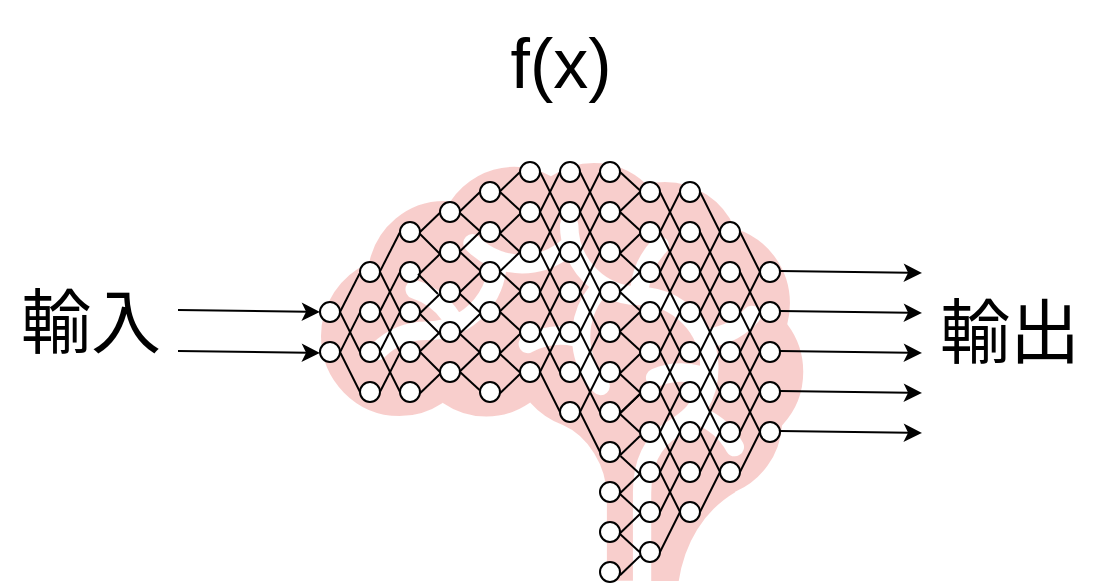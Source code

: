 <mxfile version="14.0.4" type="device"><diagram id="0" name="Page-1"><mxGraphModel dx="2062" dy="730" grid="1" gridSize="10" guides="1" tooltips="1" connect="1" arrows="1" fold="1" page="1" pageScale="1" pageWidth="826" pageHeight="1169" background="#ffffff" math="0" shadow="0"><root><mxCell id="0"/><mxCell id="1" parent="0"/><mxCell id="NNt9mq7gw4RgPGSDWfAQ-1" value="" style="shape=mxgraph.signs.healthcare.brain;html=1;pointerEvents=1;fillColor=#f8cecc;verticalLabelPosition=bottom;verticalAlign=top;align=center;strokeColor=#FFFFFF;" parent="1" vertex="1"><mxGeometry x="280" y="180" width="242.12" height="210" as="geometry"/></mxCell><mxCell id="NNt9mq7gw4RgPGSDWfAQ-4" value="&lt;font style=&quot;font-size: 35px&quot;&gt;f(x)&lt;/font&gt;" style="text;html=1;strokeColor=none;fillColor=none;align=center;verticalAlign=middle;whiteSpace=wrap;rounded=0;" parent="1" vertex="1"><mxGeometry x="340" y="99.47" width="121.06" height="60.53" as="geometry"/></mxCell><mxCell id="NNt9mq7gw4RgPGSDWfAQ-5" value="" style="ellipse;whiteSpace=wrap;html=1;aspect=fixed;" parent="1" vertex="1"><mxGeometry x="280" y="250" width="10" height="10" as="geometry"/></mxCell><mxCell id="NNt9mq7gw4RgPGSDWfAQ-6" value="" style="ellipse;whiteSpace=wrap;html=1;aspect=fixed;" parent="1" vertex="1"><mxGeometry x="280" y="270" width="10" height="10" as="geometry"/></mxCell><mxCell id="NNt9mq7gw4RgPGSDWfAQ-7" value="" style="ellipse;whiteSpace=wrap;html=1;aspect=fixed;" parent="1" vertex="1"><mxGeometry x="300" y="230" width="10" height="10" as="geometry"/></mxCell><mxCell id="NNt9mq7gw4RgPGSDWfAQ-8" value="" style="ellipse;whiteSpace=wrap;html=1;aspect=fixed;" parent="1" vertex="1"><mxGeometry x="300" y="250" width="10" height="10" as="geometry"/></mxCell><mxCell id="NNt9mq7gw4RgPGSDWfAQ-9" value="" style="ellipse;whiteSpace=wrap;html=1;aspect=fixed;" parent="1" vertex="1"><mxGeometry x="300" y="290" width="10" height="10" as="geometry"/></mxCell><mxCell id="NNt9mq7gw4RgPGSDWfAQ-10" value="" style="ellipse;whiteSpace=wrap;html=1;aspect=fixed;" parent="1" vertex="1"><mxGeometry x="300" y="270" width="10" height="10" as="geometry"/></mxCell><mxCell id="NNt9mq7gw4RgPGSDWfAQ-14" value="" style="ellipse;whiteSpace=wrap;html=1;aspect=fixed;" parent="1" vertex="1"><mxGeometry x="320" y="210" width="10" height="10" as="geometry"/></mxCell><mxCell id="NNt9mq7gw4RgPGSDWfAQ-15" value="" style="ellipse;whiteSpace=wrap;html=1;aspect=fixed;" parent="1" vertex="1"><mxGeometry x="320" y="230" width="10" height="10" as="geometry"/></mxCell><mxCell id="NNt9mq7gw4RgPGSDWfAQ-16" value="" style="ellipse;whiteSpace=wrap;html=1;aspect=fixed;" parent="1" vertex="1"><mxGeometry x="320" y="270" width="10" height="10" as="geometry"/></mxCell><mxCell id="NNt9mq7gw4RgPGSDWfAQ-17" value="" style="ellipse;whiteSpace=wrap;html=1;aspect=fixed;" parent="1" vertex="1"><mxGeometry x="320" y="250" width="10" height="10" as="geometry"/></mxCell><mxCell id="NNt9mq7gw4RgPGSDWfAQ-18" value="" style="ellipse;whiteSpace=wrap;html=1;aspect=fixed;" parent="1" vertex="1"><mxGeometry x="340" y="200" width="10" height="10" as="geometry"/></mxCell><mxCell id="NNt9mq7gw4RgPGSDWfAQ-19" value="" style="ellipse;whiteSpace=wrap;html=1;aspect=fixed;" parent="1" vertex="1"><mxGeometry x="340" y="220" width="10" height="10" as="geometry"/></mxCell><mxCell id="NNt9mq7gw4RgPGSDWfAQ-20" value="" style="ellipse;whiteSpace=wrap;html=1;aspect=fixed;" parent="1" vertex="1"><mxGeometry x="340" y="260" width="10" height="10" as="geometry"/></mxCell><mxCell id="NNt9mq7gw4RgPGSDWfAQ-21" value="" style="ellipse;whiteSpace=wrap;html=1;aspect=fixed;" parent="1" vertex="1"><mxGeometry x="340" y="240" width="10" height="10" as="geometry"/></mxCell><mxCell id="NNt9mq7gw4RgPGSDWfAQ-22" value="" style="ellipse;whiteSpace=wrap;html=1;aspect=fixed;" parent="1" vertex="1"><mxGeometry x="360" y="190" width="10" height="10" as="geometry"/></mxCell><mxCell id="NNt9mq7gw4RgPGSDWfAQ-23" value="" style="ellipse;whiteSpace=wrap;html=1;aspect=fixed;" parent="1" vertex="1"><mxGeometry x="360" y="210" width="10" height="10" as="geometry"/></mxCell><mxCell id="NNt9mq7gw4RgPGSDWfAQ-24" value="" style="ellipse;whiteSpace=wrap;html=1;aspect=fixed;" parent="1" vertex="1"><mxGeometry x="360" y="250" width="10" height="10" as="geometry"/></mxCell><mxCell id="NNt9mq7gw4RgPGSDWfAQ-25" value="" style="ellipse;whiteSpace=wrap;html=1;aspect=fixed;" parent="1" vertex="1"><mxGeometry x="360" y="230" width="10" height="10" as="geometry"/></mxCell><mxCell id="NNt9mq7gw4RgPGSDWfAQ-26" value="" style="ellipse;whiteSpace=wrap;html=1;aspect=fixed;" parent="1" vertex="1"><mxGeometry x="380" y="180" width="10" height="10" as="geometry"/></mxCell><mxCell id="NNt9mq7gw4RgPGSDWfAQ-27" value="" style="ellipse;whiteSpace=wrap;html=1;aspect=fixed;" parent="1" vertex="1"><mxGeometry x="380" y="200" width="10" height="10" as="geometry"/></mxCell><mxCell id="NNt9mq7gw4RgPGSDWfAQ-28" value="" style="ellipse;whiteSpace=wrap;html=1;aspect=fixed;" parent="1" vertex="1"><mxGeometry x="380" y="240" width="10" height="10" as="geometry"/></mxCell><mxCell id="NNt9mq7gw4RgPGSDWfAQ-29" value="" style="ellipse;whiteSpace=wrap;html=1;aspect=fixed;" parent="1" vertex="1"><mxGeometry x="380" y="220" width="10" height="10" as="geometry"/></mxCell><mxCell id="NNt9mq7gw4RgPGSDWfAQ-38" value="" style="ellipse;whiteSpace=wrap;html=1;aspect=fixed;" parent="1" vertex="1"><mxGeometry x="400" y="180" width="10" height="10" as="geometry"/></mxCell><mxCell id="NNt9mq7gw4RgPGSDWfAQ-39" value="" style="ellipse;whiteSpace=wrap;html=1;aspect=fixed;" parent="1" vertex="1"><mxGeometry x="400" y="200" width="10" height="10" as="geometry"/></mxCell><mxCell id="NNt9mq7gw4RgPGSDWfAQ-40" value="" style="ellipse;whiteSpace=wrap;html=1;aspect=fixed;" parent="1" vertex="1"><mxGeometry x="400" y="240" width="10" height="10" as="geometry"/></mxCell><mxCell id="NNt9mq7gw4RgPGSDWfAQ-41" value="" style="ellipse;whiteSpace=wrap;html=1;aspect=fixed;" parent="1" vertex="1"><mxGeometry x="400" y="220" width="10" height="10" as="geometry"/></mxCell><mxCell id="NNt9mq7gw4RgPGSDWfAQ-42" value="" style="ellipse;whiteSpace=wrap;html=1;aspect=fixed;" parent="1" vertex="1"><mxGeometry x="400" y="260" width="10" height="10" as="geometry"/></mxCell><mxCell id="NNt9mq7gw4RgPGSDWfAQ-43" value="" style="ellipse;whiteSpace=wrap;html=1;aspect=fixed;" parent="1" vertex="1"><mxGeometry x="400" y="280" width="10" height="10" as="geometry"/></mxCell><mxCell id="NNt9mq7gw4RgPGSDWfAQ-45" value="" style="ellipse;whiteSpace=wrap;html=1;aspect=fixed;" parent="1" vertex="1"><mxGeometry x="400" y="300" width="10" height="10" as="geometry"/></mxCell><mxCell id="NNt9mq7gw4RgPGSDWfAQ-46" value="" style="ellipse;whiteSpace=wrap;html=1;aspect=fixed;" parent="1" vertex="1"><mxGeometry x="380" y="260" width="10" height="10" as="geometry"/></mxCell><mxCell id="NNt9mq7gw4RgPGSDWfAQ-47" value="" style="ellipse;whiteSpace=wrap;html=1;aspect=fixed;" parent="1" vertex="1"><mxGeometry x="380" y="280" width="10" height="10" as="geometry"/></mxCell><mxCell id="NNt9mq7gw4RgPGSDWfAQ-50" value="" style="ellipse;whiteSpace=wrap;html=1;aspect=fixed;" parent="1" vertex="1"><mxGeometry x="360" y="270" width="10" height="10" as="geometry"/></mxCell><mxCell id="NNt9mq7gw4RgPGSDWfAQ-51" value="" style="ellipse;whiteSpace=wrap;html=1;aspect=fixed;" parent="1" vertex="1"><mxGeometry x="360" y="290" width="10" height="10" as="geometry"/></mxCell><mxCell id="NNt9mq7gw4RgPGSDWfAQ-54" value="" style="ellipse;whiteSpace=wrap;html=1;aspect=fixed;" parent="1" vertex="1"><mxGeometry x="340" y="280" width="10" height="10" as="geometry"/></mxCell><mxCell id="NNt9mq7gw4RgPGSDWfAQ-58" value="" style="ellipse;whiteSpace=wrap;html=1;aspect=fixed;" parent="1" vertex="1"><mxGeometry x="320" y="290" width="10" height="10" as="geometry"/></mxCell><mxCell id="NNt9mq7gw4RgPGSDWfAQ-62" value="" style="ellipse;whiteSpace=wrap;html=1;aspect=fixed;" parent="1" vertex="1"><mxGeometry x="420" y="180" width="10" height="10" as="geometry"/></mxCell><mxCell id="NNt9mq7gw4RgPGSDWfAQ-63" value="" style="ellipse;whiteSpace=wrap;html=1;aspect=fixed;" parent="1" vertex="1"><mxGeometry x="420" y="200" width="10" height="10" as="geometry"/></mxCell><mxCell id="NNt9mq7gw4RgPGSDWfAQ-64" value="" style="ellipse;whiteSpace=wrap;html=1;aspect=fixed;" parent="1" vertex="1"><mxGeometry x="420" y="240" width="10" height="10" as="geometry"/></mxCell><mxCell id="NNt9mq7gw4RgPGSDWfAQ-65" value="" style="ellipse;whiteSpace=wrap;html=1;aspect=fixed;" parent="1" vertex="1"><mxGeometry x="420" y="220" width="10" height="10" as="geometry"/></mxCell><mxCell id="NNt9mq7gw4RgPGSDWfAQ-66" value="" style="ellipse;whiteSpace=wrap;html=1;aspect=fixed;" parent="1" vertex="1"><mxGeometry x="420" y="260" width="10" height="10" as="geometry"/></mxCell><mxCell id="NNt9mq7gw4RgPGSDWfAQ-67" value="" style="ellipse;whiteSpace=wrap;html=1;aspect=fixed;" parent="1" vertex="1"><mxGeometry x="420" y="280" width="10" height="10" as="geometry"/></mxCell><mxCell id="NNt9mq7gw4RgPGSDWfAQ-68" value="" style="ellipse;whiteSpace=wrap;html=1;aspect=fixed;" parent="1" vertex="1"><mxGeometry x="420" y="300" width="10" height="10" as="geometry"/></mxCell><mxCell id="NNt9mq7gw4RgPGSDWfAQ-69" value="" style="ellipse;whiteSpace=wrap;html=1;aspect=fixed;" parent="1" vertex="1"><mxGeometry x="440" y="190" width="10" height="10" as="geometry"/></mxCell><mxCell id="NNt9mq7gw4RgPGSDWfAQ-70" value="" style="ellipse;whiteSpace=wrap;html=1;aspect=fixed;" parent="1" vertex="1"><mxGeometry x="440" y="210" width="10" height="10" as="geometry"/></mxCell><mxCell id="NNt9mq7gw4RgPGSDWfAQ-71" value="" style="ellipse;whiteSpace=wrap;html=1;aspect=fixed;" parent="1" vertex="1"><mxGeometry x="440" y="250" width="10" height="10" as="geometry"/></mxCell><mxCell id="NNt9mq7gw4RgPGSDWfAQ-72" value="" style="ellipse;whiteSpace=wrap;html=1;aspect=fixed;" parent="1" vertex="1"><mxGeometry x="440" y="230" width="10" height="10" as="geometry"/></mxCell><mxCell id="NNt9mq7gw4RgPGSDWfAQ-73" value="" style="ellipse;whiteSpace=wrap;html=1;aspect=fixed;" parent="1" vertex="1"><mxGeometry x="440" y="270" width="10" height="10" as="geometry"/></mxCell><mxCell id="NNt9mq7gw4RgPGSDWfAQ-74" value="" style="ellipse;whiteSpace=wrap;html=1;aspect=fixed;" parent="1" vertex="1"><mxGeometry x="440" y="290" width="10" height="10" as="geometry"/></mxCell><mxCell id="NNt9mq7gw4RgPGSDWfAQ-75" value="" style="ellipse;whiteSpace=wrap;html=1;aspect=fixed;" parent="1" vertex="1"><mxGeometry x="440" y="310" width="10" height="10" as="geometry"/></mxCell><mxCell id="NNt9mq7gw4RgPGSDWfAQ-76" value="" style="ellipse;whiteSpace=wrap;html=1;aspect=fixed;" parent="1" vertex="1"><mxGeometry x="460" y="190" width="10" height="10" as="geometry"/></mxCell><mxCell id="NNt9mq7gw4RgPGSDWfAQ-77" value="" style="ellipse;whiteSpace=wrap;html=1;aspect=fixed;" parent="1" vertex="1"><mxGeometry x="460" y="210" width="10" height="10" as="geometry"/></mxCell><mxCell id="NNt9mq7gw4RgPGSDWfAQ-78" value="" style="ellipse;whiteSpace=wrap;html=1;aspect=fixed;" parent="1" vertex="1"><mxGeometry x="460" y="250" width="10" height="10" as="geometry"/></mxCell><mxCell id="NNt9mq7gw4RgPGSDWfAQ-79" value="" style="ellipse;whiteSpace=wrap;html=1;aspect=fixed;" parent="1" vertex="1"><mxGeometry x="460" y="230" width="10" height="10" as="geometry"/></mxCell><mxCell id="NNt9mq7gw4RgPGSDWfAQ-80" value="" style="ellipse;whiteSpace=wrap;html=1;aspect=fixed;" parent="1" vertex="1"><mxGeometry x="460" y="270" width="10" height="10" as="geometry"/></mxCell><mxCell id="NNt9mq7gw4RgPGSDWfAQ-81" value="" style="ellipse;whiteSpace=wrap;html=1;aspect=fixed;" parent="1" vertex="1"><mxGeometry x="460" y="290" width="10" height="10" as="geometry"/></mxCell><mxCell id="NNt9mq7gw4RgPGSDWfAQ-82" value="" style="ellipse;whiteSpace=wrap;html=1;aspect=fixed;" parent="1" vertex="1"><mxGeometry x="460" y="310" width="10" height="10" as="geometry"/></mxCell><mxCell id="NNt9mq7gw4RgPGSDWfAQ-83" value="" style="ellipse;whiteSpace=wrap;html=1;aspect=fixed;" parent="1" vertex="1"><mxGeometry x="480" y="210" width="10" height="10" as="geometry"/></mxCell><mxCell id="NNt9mq7gw4RgPGSDWfAQ-84" value="" style="ellipse;whiteSpace=wrap;html=1;aspect=fixed;" parent="1" vertex="1"><mxGeometry x="480" y="230" width="10" height="10" as="geometry"/></mxCell><mxCell id="NNt9mq7gw4RgPGSDWfAQ-85" value="" style="ellipse;whiteSpace=wrap;html=1;aspect=fixed;" parent="1" vertex="1"><mxGeometry x="480" y="270" width="10" height="10" as="geometry"/></mxCell><mxCell id="NNt9mq7gw4RgPGSDWfAQ-86" value="" style="ellipse;whiteSpace=wrap;html=1;aspect=fixed;" parent="1" vertex="1"><mxGeometry x="480" y="250" width="10" height="10" as="geometry"/></mxCell><mxCell id="NNt9mq7gw4RgPGSDWfAQ-87" value="" style="ellipse;whiteSpace=wrap;html=1;aspect=fixed;" parent="1" vertex="1"><mxGeometry x="480" y="290" width="10" height="10" as="geometry"/></mxCell><mxCell id="NNt9mq7gw4RgPGSDWfAQ-88" value="" style="ellipse;whiteSpace=wrap;html=1;aspect=fixed;" parent="1" vertex="1"><mxGeometry x="480" y="310" width="10" height="10" as="geometry"/></mxCell><mxCell id="NNt9mq7gw4RgPGSDWfAQ-89" value="" style="ellipse;whiteSpace=wrap;html=1;aspect=fixed;" parent="1" vertex="1"><mxGeometry x="480" y="330" width="10" height="10" as="geometry"/></mxCell><mxCell id="NNt9mq7gw4RgPGSDWfAQ-90" value="" style="ellipse;whiteSpace=wrap;html=1;aspect=fixed;" parent="1" vertex="1"><mxGeometry x="500" y="230" width="10" height="10" as="geometry"/></mxCell><mxCell id="NNt9mq7gw4RgPGSDWfAQ-91" value="" style="ellipse;whiteSpace=wrap;html=1;aspect=fixed;" parent="1" vertex="1"><mxGeometry x="500" y="250" width="10" height="10" as="geometry"/></mxCell><mxCell id="NNt9mq7gw4RgPGSDWfAQ-92" value="" style="ellipse;whiteSpace=wrap;html=1;aspect=fixed;" parent="1" vertex="1"><mxGeometry x="500" y="290" width="10" height="10" as="geometry"/></mxCell><mxCell id="NNt9mq7gw4RgPGSDWfAQ-93" value="" style="ellipse;whiteSpace=wrap;html=1;aspect=fixed;" parent="1" vertex="1"><mxGeometry x="500" y="270" width="10" height="10" as="geometry"/></mxCell><mxCell id="NNt9mq7gw4RgPGSDWfAQ-94" value="" style="ellipse;whiteSpace=wrap;html=1;aspect=fixed;" parent="1" vertex="1"><mxGeometry x="500" y="310" width="10" height="10" as="geometry"/></mxCell><mxCell id="NNt9mq7gw4RgPGSDWfAQ-97" value="" style="ellipse;whiteSpace=wrap;html=1;aspect=fixed;" parent="1" vertex="1"><mxGeometry x="420" y="320" width="10" height="10" as="geometry"/></mxCell><mxCell id="NNt9mq7gw4RgPGSDWfAQ-98" value="" style="ellipse;whiteSpace=wrap;html=1;aspect=fixed;" parent="1" vertex="1"><mxGeometry x="420" y="340" width="10" height="10" as="geometry"/></mxCell><mxCell id="NNt9mq7gw4RgPGSDWfAQ-99" value="" style="ellipse;whiteSpace=wrap;html=1;aspect=fixed;" parent="1" vertex="1"><mxGeometry x="420" y="380" width="10" height="10" as="geometry"/></mxCell><mxCell id="NNt9mq7gw4RgPGSDWfAQ-100" value="" style="ellipse;whiteSpace=wrap;html=1;aspect=fixed;" parent="1" vertex="1"><mxGeometry x="420" y="360" width="10" height="10" as="geometry"/></mxCell><mxCell id="NNt9mq7gw4RgPGSDWfAQ-104" value="" style="ellipse;whiteSpace=wrap;html=1;aspect=fixed;" parent="1" vertex="1"><mxGeometry x="440" y="330" width="10" height="10" as="geometry"/></mxCell><mxCell id="NNt9mq7gw4RgPGSDWfAQ-105" value="" style="ellipse;whiteSpace=wrap;html=1;aspect=fixed;" parent="1" vertex="1"><mxGeometry x="440" y="370" width="10" height="10" as="geometry"/></mxCell><mxCell id="NNt9mq7gw4RgPGSDWfAQ-106" value="" style="ellipse;whiteSpace=wrap;html=1;aspect=fixed;" parent="1" vertex="1"><mxGeometry x="440" y="350" width="10" height="10" as="geometry"/></mxCell><mxCell id="NNt9mq7gw4RgPGSDWfAQ-107" value="" style="ellipse;whiteSpace=wrap;html=1;aspect=fixed;" parent="1" vertex="1"><mxGeometry x="460" y="330" width="10" height="10" as="geometry"/></mxCell><mxCell id="NNt9mq7gw4RgPGSDWfAQ-109" value="" style="ellipse;whiteSpace=wrap;html=1;aspect=fixed;" parent="1" vertex="1"><mxGeometry x="460" y="350" width="10" height="10" as="geometry"/></mxCell><mxCell id="NNt9mq7gw4RgPGSDWfAQ-111" value="" style="endArrow=none;html=1;exitX=1;exitY=0.5;exitDx=0;exitDy=0;entryX=-0.016;entryY=0.567;entryDx=0;entryDy=0;entryPerimeter=0;" parent="1" source="NNt9mq7gw4RgPGSDWfAQ-5" target="NNt9mq7gw4RgPGSDWfAQ-7" edge="1"><mxGeometry width="50" height="50" relative="1" as="geometry"><mxPoint x="310" y="290" as="sourcePoint"/><mxPoint x="360" y="240" as="targetPoint"/></mxGeometry></mxCell><mxCell id="NNt9mq7gw4RgPGSDWfAQ-112" value="" style="endArrow=none;html=1;exitX=1.078;exitY=0.569;exitDx=0;exitDy=0;exitPerimeter=0;entryX=0.061;entryY=0.603;entryDx=0;entryDy=0;entryPerimeter=0;" parent="1" edge="1"><mxGeometry width="50" height="50" relative="1" as="geometry"><mxPoint x="290.17" y="274.83" as="sourcePoint"/><mxPoint x="300" y="255.17" as="targetPoint"/></mxGeometry></mxCell><mxCell id="NNt9mq7gw4RgPGSDWfAQ-113" value="" style="endArrow=none;html=1;exitX=0;exitY=0.5;exitDx=0;exitDy=0;entryX=1;entryY=0.5;entryDx=0;entryDy=0;" parent="1" source="NNt9mq7gw4RgPGSDWfAQ-9" target="NNt9mq7gw4RgPGSDWfAQ-6" edge="1"><mxGeometry width="50" height="50" relative="1" as="geometry"><mxPoint x="300.17" y="284.83" as="sourcePoint"/><mxPoint x="310" y="265.17" as="targetPoint"/></mxGeometry></mxCell><mxCell id="NNt9mq7gw4RgPGSDWfAQ-114" value="" style="endArrow=none;html=1;exitX=0;exitY=0.5;exitDx=0;exitDy=0;entryX=1;entryY=0.5;entryDx=0;entryDy=0;" parent="1" edge="1"><mxGeometry width="50" height="50" relative="1" as="geometry"><mxPoint x="300.0" y="275" as="sourcePoint"/><mxPoint x="290" y="255" as="targetPoint"/></mxGeometry></mxCell><mxCell id="NNt9mq7gw4RgPGSDWfAQ-115" value="" style="endArrow=none;html=1;exitX=1;exitY=0.5;exitDx=0;exitDy=0;entryX=-0.016;entryY=0.567;entryDx=0;entryDy=0;entryPerimeter=0;" parent="1" edge="1"><mxGeometry width="50" height="50" relative="1" as="geometry"><mxPoint x="310" y="234.67" as="sourcePoint"/><mxPoint x="319.84" y="215.34" as="targetPoint"/></mxGeometry></mxCell><mxCell id="NNt9mq7gw4RgPGSDWfAQ-117" value="" style="endArrow=none;html=1;exitX=1;exitY=0.5;exitDx=0;exitDy=0;entryX=-0.016;entryY=0.567;entryDx=0;entryDy=0;entryPerimeter=0;" parent="1" edge="1"><mxGeometry width="50" height="50" relative="1" as="geometry"><mxPoint x="310" y="254.66" as="sourcePoint"/><mxPoint x="319.84" y="235.33" as="targetPoint"/></mxGeometry></mxCell><mxCell id="NNt9mq7gw4RgPGSDWfAQ-118" value="" style="endArrow=none;html=1;exitX=1;exitY=0.5;exitDx=0;exitDy=0;entryX=-0.016;entryY=0.567;entryDx=0;entryDy=0;entryPerimeter=0;" parent="1" edge="1"><mxGeometry width="50" height="50" relative="1" as="geometry"><mxPoint x="310" y="274.66" as="sourcePoint"/><mxPoint x="319.84" y="255.33" as="targetPoint"/></mxGeometry></mxCell><mxCell id="NNt9mq7gw4RgPGSDWfAQ-121" value="" style="endArrow=none;html=1;exitX=1;exitY=0.5;exitDx=0;exitDy=0;entryX=-0.016;entryY=0.567;entryDx=0;entryDy=0;entryPerimeter=0;" parent="1" edge="1"><mxGeometry width="50" height="50" relative="1" as="geometry"><mxPoint x="310.16" y="294.66" as="sourcePoint"/><mxPoint x="320.0" y="275.33" as="targetPoint"/></mxGeometry></mxCell><mxCell id="NNt9mq7gw4RgPGSDWfAQ-122" value="" style="endArrow=none;html=1;exitX=0;exitY=0.5;exitDx=0;exitDy=0;entryX=1;entryY=0.5;entryDx=0;entryDy=0;" parent="1" edge="1"><mxGeometry width="50" height="50" relative="1" as="geometry"><mxPoint x="320.0" y="255" as="sourcePoint"/><mxPoint x="310" y="235" as="targetPoint"/></mxGeometry></mxCell><mxCell id="NNt9mq7gw4RgPGSDWfAQ-123" value="" style="endArrow=none;html=1;exitX=0;exitY=0.5;exitDx=0;exitDy=0;entryX=1;entryY=0.5;entryDx=0;entryDy=0;" parent="1" edge="1"><mxGeometry width="50" height="50" relative="1" as="geometry"><mxPoint x="320.0" y="275" as="sourcePoint"/><mxPoint x="310" y="255" as="targetPoint"/></mxGeometry></mxCell><mxCell id="NNt9mq7gw4RgPGSDWfAQ-124" value="" style="endArrow=none;html=1;exitX=0;exitY=0.5;exitDx=0;exitDy=0;entryX=1;entryY=0.5;entryDx=0;entryDy=0;" parent="1" edge="1"><mxGeometry width="50" height="50" relative="1" as="geometry"><mxPoint x="320.0" y="295" as="sourcePoint"/><mxPoint x="310" y="275" as="targetPoint"/></mxGeometry></mxCell><mxCell id="NNt9mq7gw4RgPGSDWfAQ-125" value="" style="endArrow=none;html=1;exitX=1;exitY=0.5;exitDx=0;exitDy=0;entryX=-0.016;entryY=0.567;entryDx=0;entryDy=0;entryPerimeter=0;" parent="1" source="NNt9mq7gw4RgPGSDWfAQ-14" edge="1"><mxGeometry width="50" height="50" relative="1" as="geometry"><mxPoint x="330.16" y="224.66" as="sourcePoint"/><mxPoint x="340.0" y="205.33" as="targetPoint"/></mxGeometry></mxCell><mxCell id="NNt9mq7gw4RgPGSDWfAQ-127" value="" style="endArrow=none;html=1;exitX=1;exitY=0.5;exitDx=0;exitDy=0;entryX=-0.016;entryY=0.567;entryDx=0;entryDy=0;entryPerimeter=0;" parent="1" edge="1"><mxGeometry width="50" height="50" relative="1" as="geometry"><mxPoint x="330.0" y="235.67" as="sourcePoint"/><mxPoint x="340" y="226.0" as="targetPoint"/></mxGeometry></mxCell><mxCell id="NNt9mq7gw4RgPGSDWfAQ-128" value="" style="endArrow=none;html=1;exitX=1;exitY=0.5;exitDx=0;exitDy=0;entryX=-0.016;entryY=0.567;entryDx=0;entryDy=0;entryPerimeter=0;" parent="1" edge="1"><mxGeometry width="50" height="50" relative="1" as="geometry"><mxPoint x="330.0" y="255.67" as="sourcePoint"/><mxPoint x="340" y="246.0" as="targetPoint"/></mxGeometry></mxCell><mxCell id="NNt9mq7gw4RgPGSDWfAQ-129" value="" style="endArrow=none;html=1;exitX=1;exitY=0.5;exitDx=0;exitDy=0;entryX=-0.016;entryY=0.567;entryDx=0;entryDy=0;entryPerimeter=0;" parent="1" edge="1"><mxGeometry width="50" height="50" relative="1" as="geometry"><mxPoint x="330.0" y="274.67" as="sourcePoint"/><mxPoint x="340" y="265.0" as="targetPoint"/></mxGeometry></mxCell><mxCell id="NNt9mq7gw4RgPGSDWfAQ-130" value="" style="endArrow=none;html=1;exitX=1;exitY=0.5;exitDx=0;exitDy=0;entryX=-0.016;entryY=0.567;entryDx=0;entryDy=0;entryPerimeter=0;" parent="1" edge="1"><mxGeometry width="50" height="50" relative="1" as="geometry"><mxPoint x="330.0" y="295.67" as="sourcePoint"/><mxPoint x="340" y="286.0" as="targetPoint"/></mxGeometry></mxCell><mxCell id="NNt9mq7gw4RgPGSDWfAQ-131" value="" style="endArrow=none;html=1;exitX=1;exitY=0.5;exitDx=0;exitDy=0;entryX=0;entryY=0.5;entryDx=0;entryDy=0;" parent="1" source="NNt9mq7gw4RgPGSDWfAQ-16" target="NNt9mq7gw4RgPGSDWfAQ-54" edge="1"><mxGeometry width="50" height="50" relative="1" as="geometry"><mxPoint x="380.0" y="265" as="sourcePoint"/><mxPoint x="340" y="290" as="targetPoint"/></mxGeometry></mxCell><mxCell id="NNt9mq7gw4RgPGSDWfAQ-132" value="" style="endArrow=none;html=1;exitX=1;exitY=0.5;exitDx=0;exitDy=0;entryX=0;entryY=0.5;entryDx=0;entryDy=0;" parent="1" edge="1"><mxGeometry width="50" height="50" relative="1" as="geometry"><mxPoint x="330.0" y="256" as="sourcePoint"/><mxPoint x="340" y="266" as="targetPoint"/></mxGeometry></mxCell><mxCell id="NNt9mq7gw4RgPGSDWfAQ-133" value="" style="endArrow=none;html=1;exitX=1;exitY=0.5;exitDx=0;exitDy=0;entryX=0;entryY=0.5;entryDx=0;entryDy=0;" parent="1" edge="1"><mxGeometry width="50" height="50" relative="1" as="geometry"><mxPoint x="329.0" y="236" as="sourcePoint"/><mxPoint x="339" y="246" as="targetPoint"/></mxGeometry></mxCell><mxCell id="NNt9mq7gw4RgPGSDWfAQ-134" value="" style="endArrow=none;html=1;exitX=1;exitY=0.5;exitDx=0;exitDy=0;entryX=0;entryY=0.5;entryDx=0;entryDy=0;" parent="1" edge="1"><mxGeometry width="50" height="50" relative="1" as="geometry"><mxPoint x="330.0" y="216" as="sourcePoint"/><mxPoint x="340" y="226" as="targetPoint"/></mxGeometry></mxCell><mxCell id="NNt9mq7gw4RgPGSDWfAQ-135" value="" style="endArrow=none;html=1;exitX=1;exitY=0.5;exitDx=0;exitDy=0;entryX=-0.016;entryY=0.567;entryDx=0;entryDy=0;entryPerimeter=0;" parent="1" edge="1"><mxGeometry width="50" height="50" relative="1" as="geometry"><mxPoint x="350.0" y="204.67" as="sourcePoint"/><mxPoint x="360" y="195.0" as="targetPoint"/></mxGeometry></mxCell><mxCell id="NNt9mq7gw4RgPGSDWfAQ-136" value="" style="endArrow=none;html=1;exitX=1;exitY=0.5;exitDx=0;exitDy=0;entryX=-0.016;entryY=0.567;entryDx=0;entryDy=0;entryPerimeter=0;" parent="1" edge="1"><mxGeometry width="50" height="50" relative="1" as="geometry"><mxPoint x="350.0" y="224.67" as="sourcePoint"/><mxPoint x="360" y="215.0" as="targetPoint"/></mxGeometry></mxCell><mxCell id="NNt9mq7gw4RgPGSDWfAQ-137" value="" style="endArrow=none;html=1;exitX=1;exitY=0.5;exitDx=0;exitDy=0;entryX=-0.016;entryY=0.567;entryDx=0;entryDy=0;entryPerimeter=0;" parent="1" edge="1"><mxGeometry width="50" height="50" relative="1" as="geometry"><mxPoint x="350.0" y="245" as="sourcePoint"/><mxPoint x="360" y="235.33" as="targetPoint"/></mxGeometry></mxCell><mxCell id="NNt9mq7gw4RgPGSDWfAQ-138" value="" style="endArrow=none;html=1;exitX=1;exitY=0.5;exitDx=0;exitDy=0;entryX=-0.016;entryY=0.567;entryDx=0;entryDy=0;entryPerimeter=0;" parent="1" edge="1"><mxGeometry width="50" height="50" relative="1" as="geometry"><mxPoint x="350.0" y="265.67" as="sourcePoint"/><mxPoint x="360" y="256.0" as="targetPoint"/></mxGeometry></mxCell><mxCell id="NNt9mq7gw4RgPGSDWfAQ-140" value="" style="endArrow=none;html=1;exitX=1;exitY=0.5;exitDx=0;exitDy=0;entryX=-0.016;entryY=0.567;entryDx=0;entryDy=0;entryPerimeter=0;" parent="1" edge="1"><mxGeometry width="50" height="50" relative="1" as="geometry"><mxPoint x="350.0" y="284.67" as="sourcePoint"/><mxPoint x="360" y="275.0" as="targetPoint"/></mxGeometry></mxCell><mxCell id="NNt9mq7gw4RgPGSDWfAQ-141" value="" style="endArrow=none;html=1;exitX=1;exitY=0.5;exitDx=0;exitDy=0;entryX=1.023;entryY=0.571;entryDx=0;entryDy=0;entryPerimeter=0;" parent="1" target="NNt9mq7gw4RgPGSDWfAQ-18" edge="1"><mxGeometry width="50" height="50" relative="1" as="geometry"><mxPoint x="360.0" y="214.67" as="sourcePoint"/><mxPoint x="370" y="205.0" as="targetPoint"/></mxGeometry></mxCell><mxCell id="NNt9mq7gw4RgPGSDWfAQ-142" value="" style="endArrow=none;html=1;exitX=1;exitY=0.5;exitDx=0;exitDy=0;entryX=1.023;entryY=0.571;entryDx=0;entryDy=0;entryPerimeter=0;" parent="1" edge="1"><mxGeometry width="50" height="50" relative="1" as="geometry"><mxPoint x="359.77" y="233.96" as="sourcePoint"/><mxPoint x="350.0" y="225.0" as="targetPoint"/></mxGeometry></mxCell><mxCell id="NNt9mq7gw4RgPGSDWfAQ-143" value="" style="endArrow=none;html=1;exitX=1;exitY=0.5;exitDx=0;exitDy=0;entryX=1.023;entryY=0.571;entryDx=0;entryDy=0;entryPerimeter=0;" parent="1" edge="1"><mxGeometry width="50" height="50" relative="1" as="geometry"><mxPoint x="359.77" y="254.96" as="sourcePoint"/><mxPoint x="350.0" y="246.0" as="targetPoint"/></mxGeometry></mxCell><mxCell id="NNt9mq7gw4RgPGSDWfAQ-144" value="" style="endArrow=none;html=1;exitX=1;exitY=0.5;exitDx=0;exitDy=0;entryX=1.023;entryY=0.571;entryDx=0;entryDy=0;entryPerimeter=0;" parent="1" edge="1"><mxGeometry width="50" height="50" relative="1" as="geometry"><mxPoint x="359.77" y="274.96" as="sourcePoint"/><mxPoint x="350.0" y="266" as="targetPoint"/></mxGeometry></mxCell><mxCell id="NNt9mq7gw4RgPGSDWfAQ-145" value="" style="endArrow=none;html=1;exitX=1;exitY=0.5;exitDx=0;exitDy=0;entryX=1.023;entryY=0.571;entryDx=0;entryDy=0;entryPerimeter=0;" parent="1" edge="1"><mxGeometry width="50" height="50" relative="1" as="geometry"><mxPoint x="359.77" y="293.96" as="sourcePoint"/><mxPoint x="350.0" y="285" as="targetPoint"/></mxGeometry></mxCell><mxCell id="NNt9mq7gw4RgPGSDWfAQ-146" value="" style="endArrow=none;html=1;exitX=1;exitY=0.5;exitDx=0;exitDy=0;entryX=-0.016;entryY=0.567;entryDx=0;entryDy=0;entryPerimeter=0;" parent="1" edge="1"><mxGeometry width="50" height="50" relative="1" as="geometry"><mxPoint x="370.0" y="194.67" as="sourcePoint"/><mxPoint x="380" y="185.0" as="targetPoint"/></mxGeometry></mxCell><mxCell id="NNt9mq7gw4RgPGSDWfAQ-147" value="" style="endArrow=none;html=1;exitX=1;exitY=0.5;exitDx=0;exitDy=0;entryX=-0.016;entryY=0.567;entryDx=0;entryDy=0;entryPerimeter=0;" parent="1" edge="1"><mxGeometry width="50" height="50" relative="1" as="geometry"><mxPoint x="370.0" y="215.67" as="sourcePoint"/><mxPoint x="380" y="206.0" as="targetPoint"/></mxGeometry></mxCell><mxCell id="NNt9mq7gw4RgPGSDWfAQ-148" value="" style="endArrow=none;html=1;exitX=1;exitY=0.5;exitDx=0;exitDy=0;entryX=-0.016;entryY=0.567;entryDx=0;entryDy=0;entryPerimeter=0;" parent="1" edge="1"><mxGeometry width="50" height="50" relative="1" as="geometry"><mxPoint x="370.0" y="234.67" as="sourcePoint"/><mxPoint x="380" y="225.0" as="targetPoint"/></mxGeometry></mxCell><mxCell id="NNt9mq7gw4RgPGSDWfAQ-149" value="" style="endArrow=none;html=1;exitX=1;exitY=0.5;exitDx=0;exitDy=0;entryX=-0.016;entryY=0.567;entryDx=0;entryDy=0;entryPerimeter=0;" parent="1" edge="1"><mxGeometry width="50" height="50" relative="1" as="geometry"><mxPoint x="370.0" y="254.67" as="sourcePoint"/><mxPoint x="380" y="245.0" as="targetPoint"/></mxGeometry></mxCell><mxCell id="NNt9mq7gw4RgPGSDWfAQ-150" value="" style="endArrow=none;html=1;exitX=1;exitY=0.5;exitDx=0;exitDy=0;entryX=-0.016;entryY=0.567;entryDx=0;entryDy=0;entryPerimeter=0;" parent="1" edge="1"><mxGeometry width="50" height="50" relative="1" as="geometry"><mxPoint x="370.0" y="275.67" as="sourcePoint"/><mxPoint x="380" y="266.0" as="targetPoint"/></mxGeometry></mxCell><mxCell id="NNt9mq7gw4RgPGSDWfAQ-151" value="" style="endArrow=none;html=1;exitX=1;exitY=0.5;exitDx=0;exitDy=0;entryX=-0.016;entryY=0.567;entryDx=0;entryDy=0;entryPerimeter=0;" parent="1" edge="1"><mxGeometry width="50" height="50" relative="1" as="geometry"><mxPoint x="370.0" y="295.67" as="sourcePoint"/><mxPoint x="380" y="286.0" as="targetPoint"/></mxGeometry></mxCell><mxCell id="NNt9mq7gw4RgPGSDWfAQ-153" value="" style="endArrow=none;html=1;exitX=1;exitY=0.5;exitDx=0;exitDy=0;entryX=1.023;entryY=0.571;entryDx=0;entryDy=0;entryPerimeter=0;" parent="1" edge="1"><mxGeometry width="50" height="50" relative="1" as="geometry"><mxPoint x="379.77" y="203.96" as="sourcePoint"/><mxPoint x="370.0" y="195.0" as="targetPoint"/></mxGeometry></mxCell><mxCell id="NNt9mq7gw4RgPGSDWfAQ-154" value="" style="endArrow=none;html=1;exitX=1;exitY=0.5;exitDx=0;exitDy=0;entryX=1.023;entryY=0.571;entryDx=0;entryDy=0;entryPerimeter=0;" parent="1" edge="1"><mxGeometry width="50" height="50" relative="1" as="geometry"><mxPoint x="380.0" y="224.96" as="sourcePoint"/><mxPoint x="370.23" y="216.0" as="targetPoint"/></mxGeometry></mxCell><mxCell id="NNt9mq7gw4RgPGSDWfAQ-155" value="" style="endArrow=none;html=1;exitX=1;exitY=0.5;exitDx=0;exitDy=0;entryX=1.023;entryY=0.571;entryDx=0;entryDy=0;entryPerimeter=0;" parent="1" edge="1"><mxGeometry width="50" height="50" relative="1" as="geometry"><mxPoint x="379.77" y="243.96" as="sourcePoint"/><mxPoint x="370.0" y="235.0" as="targetPoint"/></mxGeometry></mxCell><mxCell id="NNt9mq7gw4RgPGSDWfAQ-156" value="" style="endArrow=none;html=1;exitX=1;exitY=0.5;exitDx=0;exitDy=0;entryX=1.023;entryY=0.571;entryDx=0;entryDy=0;entryPerimeter=0;" parent="1" edge="1"><mxGeometry width="50" height="50" relative="1" as="geometry"><mxPoint x="379.77" y="263.96" as="sourcePoint"/><mxPoint x="370.0" y="255.0" as="targetPoint"/></mxGeometry></mxCell><mxCell id="NNt9mq7gw4RgPGSDWfAQ-157" value="" style="endArrow=none;html=1;exitX=1;exitY=0.5;exitDx=0;exitDy=0;entryX=1.023;entryY=0.571;entryDx=0;entryDy=0;entryPerimeter=0;" parent="1" edge="1"><mxGeometry width="50" height="50" relative="1" as="geometry"><mxPoint x="379.77" y="284.96" as="sourcePoint"/><mxPoint x="370.0" y="276.0" as="targetPoint"/></mxGeometry></mxCell><mxCell id="NNt9mq7gw4RgPGSDWfAQ-158" value="" style="endArrow=none;html=1;exitX=0;exitY=0.5;exitDx=0;exitDy=0;entryX=1;entryY=0.5;entryDx=0;entryDy=0;" parent="1" source="NNt9mq7gw4RgPGSDWfAQ-45" target="NNt9mq7gw4RgPGSDWfAQ-47" edge="1"><mxGeometry width="50" height="50" relative="1" as="geometry"><mxPoint x="399.77" y="283.96" as="sourcePoint"/><mxPoint x="390.0" y="275.0" as="targetPoint"/></mxGeometry></mxCell><mxCell id="NNt9mq7gw4RgPGSDWfAQ-159" value="" style="endArrow=none;html=1;exitX=0;exitY=0.5;exitDx=0;exitDy=0;entryX=1;entryY=0.5;entryDx=0;entryDy=0;" parent="1" edge="1"><mxGeometry width="50" height="50" relative="1" as="geometry"><mxPoint x="400.0" y="285.0" as="sourcePoint"/><mxPoint x="390.0" y="265.0" as="targetPoint"/></mxGeometry></mxCell><mxCell id="NNt9mq7gw4RgPGSDWfAQ-160" value="" style="endArrow=none;html=1;exitX=0;exitY=0.5;exitDx=0;exitDy=0;entryX=1;entryY=0.5;entryDx=0;entryDy=0;" parent="1" edge="1"><mxGeometry width="50" height="50" relative="1" as="geometry"><mxPoint x="400.0" y="265.0" as="sourcePoint"/><mxPoint x="390.0" y="245.0" as="targetPoint"/></mxGeometry></mxCell><mxCell id="NNt9mq7gw4RgPGSDWfAQ-161" value="" style="endArrow=none;html=1;exitX=0;exitY=0.5;exitDx=0;exitDy=0;entryX=1;entryY=0.5;entryDx=0;entryDy=0;" parent="1" edge="1"><mxGeometry width="50" height="50" relative="1" as="geometry"><mxPoint x="400.0" y="245.0" as="sourcePoint"/><mxPoint x="390.0" y="225.0" as="targetPoint"/></mxGeometry></mxCell><mxCell id="NNt9mq7gw4RgPGSDWfAQ-162" value="" style="endArrow=none;html=1;exitX=0;exitY=0.5;exitDx=0;exitDy=0;entryX=1;entryY=0.5;entryDx=0;entryDy=0;" parent="1" edge="1"><mxGeometry width="50" height="50" relative="1" as="geometry"><mxPoint x="400.0" y="225.0" as="sourcePoint"/><mxPoint x="390.0" y="205.0" as="targetPoint"/></mxGeometry></mxCell><mxCell id="NNt9mq7gw4RgPGSDWfAQ-163" value="" style="endArrow=none;html=1;exitX=0;exitY=0.5;exitDx=0;exitDy=0;entryX=1;entryY=0.5;entryDx=0;entryDy=0;" parent="1" edge="1"><mxGeometry width="50" height="50" relative="1" as="geometry"><mxPoint x="400.0" y="205.0" as="sourcePoint"/><mxPoint x="390.0" y="185.0" as="targetPoint"/></mxGeometry></mxCell><mxCell id="NNt9mq7gw4RgPGSDWfAQ-164" value="" style="endArrow=none;html=1;exitX=0;exitY=0.5;exitDx=0;exitDy=0;entryX=1;entryY=0.5;entryDx=0;entryDy=0;" parent="1" source="NNt9mq7gw4RgPGSDWfAQ-38" target="NNt9mq7gw4RgPGSDWfAQ-27" edge="1"><mxGeometry width="50" height="50" relative="1" as="geometry"><mxPoint x="410.0" y="215.0" as="sourcePoint"/><mxPoint x="400.0" y="195.0" as="targetPoint"/></mxGeometry></mxCell><mxCell id="NNt9mq7gw4RgPGSDWfAQ-165" value="" style="endArrow=none;html=1;exitX=0;exitY=0.5;exitDx=0;exitDy=0;entryX=1;entryY=0.5;entryDx=0;entryDy=0;" parent="1" edge="1"><mxGeometry width="50" height="50" relative="1" as="geometry"><mxPoint x="400.0" y="205" as="sourcePoint"/><mxPoint x="390.0" y="225" as="targetPoint"/></mxGeometry></mxCell><mxCell id="NNt9mq7gw4RgPGSDWfAQ-166" value="" style="endArrow=none;html=1;exitX=0;exitY=0.5;exitDx=0;exitDy=0;entryX=1;entryY=0.5;entryDx=0;entryDy=0;" parent="1" edge="1"><mxGeometry width="50" height="50" relative="1" as="geometry"><mxPoint x="400.0" y="225" as="sourcePoint"/><mxPoint x="390.0" y="245" as="targetPoint"/></mxGeometry></mxCell><mxCell id="NNt9mq7gw4RgPGSDWfAQ-167" value="" style="endArrow=none;html=1;exitX=0;exitY=0.5;exitDx=0;exitDy=0;entryX=1;entryY=0.5;entryDx=0;entryDy=0;" parent="1" edge="1"><mxGeometry width="50" height="50" relative="1" as="geometry"><mxPoint x="400.0" y="245" as="sourcePoint"/><mxPoint x="390.0" y="265" as="targetPoint"/></mxGeometry></mxCell><mxCell id="NNt9mq7gw4RgPGSDWfAQ-168" value="" style="endArrow=none;html=1;exitX=0;exitY=0.5;exitDx=0;exitDy=0;entryX=1;entryY=0.5;entryDx=0;entryDy=0;" parent="1" edge="1"><mxGeometry width="50" height="50" relative="1" as="geometry"><mxPoint x="400.0" y="265" as="sourcePoint"/><mxPoint x="390.0" y="285" as="targetPoint"/></mxGeometry></mxCell><mxCell id="NNt9mq7gw4RgPGSDWfAQ-169" value="" style="endArrow=none;html=1;exitX=0;exitY=0.5;exitDx=0;exitDy=0;entryX=1;entryY=0.5;entryDx=0;entryDy=0;" parent="1" edge="1"><mxGeometry width="50" height="50" relative="1" as="geometry"><mxPoint x="420.0" y="305.0" as="sourcePoint"/><mxPoint x="410.0" y="285.0" as="targetPoint"/></mxGeometry></mxCell><mxCell id="NNt9mq7gw4RgPGSDWfAQ-170" value="" style="endArrow=none;html=1;exitX=0;exitY=0.5;exitDx=0;exitDy=0;entryX=1;entryY=0.5;entryDx=0;entryDy=0;" parent="1" edge="1"><mxGeometry width="50" height="50" relative="1" as="geometry"><mxPoint x="420.0" y="285.0" as="sourcePoint"/><mxPoint x="410.0" y="265.0" as="targetPoint"/></mxGeometry></mxCell><mxCell id="NNt9mq7gw4RgPGSDWfAQ-171" value="" style="endArrow=none;html=1;exitX=0;exitY=0.5;exitDx=0;exitDy=0;entryX=1;entryY=0.5;entryDx=0;entryDy=0;" parent="1" edge="1"><mxGeometry width="50" height="50" relative="1" as="geometry"><mxPoint x="420.0" y="265.0" as="sourcePoint"/><mxPoint x="410.0" y="245.0" as="targetPoint"/></mxGeometry></mxCell><mxCell id="NNt9mq7gw4RgPGSDWfAQ-172" value="" style="endArrow=none;html=1;exitX=0;exitY=0.5;exitDx=0;exitDy=0;entryX=1;entryY=0.5;entryDx=0;entryDy=0;" parent="1" edge="1"><mxGeometry width="50" height="50" relative="1" as="geometry"><mxPoint x="420.0" y="245.0" as="sourcePoint"/><mxPoint x="410.0" y="225.0" as="targetPoint"/></mxGeometry></mxCell><mxCell id="NNt9mq7gw4RgPGSDWfAQ-173" value="" style="endArrow=none;html=1;exitX=0;exitY=0.5;exitDx=0;exitDy=0;entryX=1;entryY=0.5;entryDx=0;entryDy=0;" parent="1" edge="1"><mxGeometry width="50" height="50" relative="1" as="geometry"><mxPoint x="420.0" y="225.0" as="sourcePoint"/><mxPoint x="410.0" y="205.0" as="targetPoint"/></mxGeometry></mxCell><mxCell id="NNt9mq7gw4RgPGSDWfAQ-174" value="" style="endArrow=none;html=1;exitX=0;exitY=0.5;exitDx=0;exitDy=0;entryX=1;entryY=0.5;entryDx=0;entryDy=0;" parent="1" edge="1"><mxGeometry width="50" height="50" relative="1" as="geometry"><mxPoint x="420.0" y="205.0" as="sourcePoint"/><mxPoint x="410.0" y="185.0" as="targetPoint"/></mxGeometry></mxCell><mxCell id="NNt9mq7gw4RgPGSDWfAQ-175" value="" style="endArrow=none;html=1;exitX=0;exitY=0.5;exitDx=0;exitDy=0;entryX=1;entryY=0.5;entryDx=0;entryDy=0;" parent="1" edge="1"><mxGeometry width="50" height="50" relative="1" as="geometry"><mxPoint x="420.0" y="185" as="sourcePoint"/><mxPoint x="410.0" y="205" as="targetPoint"/></mxGeometry></mxCell><mxCell id="NNt9mq7gw4RgPGSDWfAQ-176" value="" style="endArrow=none;html=1;exitX=0;exitY=0.5;exitDx=0;exitDy=0;entryX=1;entryY=0.5;entryDx=0;entryDy=0;" parent="1" edge="1"><mxGeometry width="50" height="50" relative="1" as="geometry"><mxPoint x="420.0" y="205" as="sourcePoint"/><mxPoint x="410.0" y="225" as="targetPoint"/></mxGeometry></mxCell><mxCell id="NNt9mq7gw4RgPGSDWfAQ-177" value="" style="endArrow=none;html=1;exitX=0;exitY=0.5;exitDx=0;exitDy=0;entryX=1;entryY=0.5;entryDx=0;entryDy=0;" parent="1" edge="1"><mxGeometry width="50" height="50" relative="1" as="geometry"><mxPoint x="420.0" y="225" as="sourcePoint"/><mxPoint x="410.0" y="245.0" as="targetPoint"/></mxGeometry></mxCell><mxCell id="NNt9mq7gw4RgPGSDWfAQ-178" value="" style="endArrow=none;html=1;exitX=0;exitY=0.5;exitDx=0;exitDy=0;entryX=1;entryY=0.5;entryDx=0;entryDy=0;" parent="1" edge="1"><mxGeometry width="50" height="50" relative="1" as="geometry"><mxPoint x="420.0" y="245.0" as="sourcePoint"/><mxPoint x="410.0" y="265.0" as="targetPoint"/></mxGeometry></mxCell><mxCell id="NNt9mq7gw4RgPGSDWfAQ-179" value="" style="endArrow=none;html=1;exitX=0;exitY=0.5;exitDx=0;exitDy=0;entryX=1;entryY=0.5;entryDx=0;entryDy=0;" parent="1" edge="1"><mxGeometry width="50" height="50" relative="1" as="geometry"><mxPoint x="420.0" y="265.0" as="sourcePoint"/><mxPoint x="410.0" y="285.0" as="targetPoint"/></mxGeometry></mxCell><mxCell id="NNt9mq7gw4RgPGSDWfAQ-180" value="" style="endArrow=none;html=1;exitX=0;exitY=0.5;exitDx=0;exitDy=0;entryX=1;entryY=0.5;entryDx=0;entryDy=0;" parent="1" edge="1"><mxGeometry width="50" height="50" relative="1" as="geometry"><mxPoint x="420.0" y="285.0" as="sourcePoint"/><mxPoint x="410.0" y="305.0" as="targetPoint"/></mxGeometry></mxCell><mxCell id="NNt9mq7gw4RgPGSDWfAQ-181" value="" style="endArrow=none;html=1;exitX=0;exitY=0.5;exitDx=0;exitDy=0;entryX=1;entryY=0.5;entryDx=0;entryDy=0;" parent="1" edge="1"><mxGeometry width="50" height="50" relative="1" as="geometry"><mxPoint x="420.0" y="325.0" as="sourcePoint"/><mxPoint x="410.0" y="305.0" as="targetPoint"/></mxGeometry></mxCell><mxCell id="NNt9mq7gw4RgPGSDWfAQ-197" value="" style="endArrow=none;html=1;exitX=1;exitY=0.5;exitDx=0;exitDy=0;entryX=-0.016;entryY=0.567;entryDx=0;entryDy=0;entryPerimeter=0;" parent="1" edge="1"><mxGeometry width="50" height="50" relative="1" as="geometry"><mxPoint x="430.0" y="204.67" as="sourcePoint"/><mxPoint x="440" y="195.0" as="targetPoint"/></mxGeometry></mxCell><mxCell id="NNt9mq7gw4RgPGSDWfAQ-198" value="" style="endArrow=none;html=1;exitX=1;exitY=0.5;exitDx=0;exitDy=0;entryX=-0.016;entryY=0.567;entryDx=0;entryDy=0;entryPerimeter=0;" parent="1" edge="1"><mxGeometry width="50" height="50" relative="1" as="geometry"><mxPoint x="430.0" y="225.67" as="sourcePoint"/><mxPoint x="440" y="216.0" as="targetPoint"/></mxGeometry></mxCell><mxCell id="NNt9mq7gw4RgPGSDWfAQ-199" value="" style="endArrow=none;html=1;exitX=1;exitY=0.5;exitDx=0;exitDy=0;entryX=-0.016;entryY=0.567;entryDx=0;entryDy=0;entryPerimeter=0;" parent="1" edge="1"><mxGeometry width="50" height="50" relative="1" as="geometry"><mxPoint x="430.0" y="244.67" as="sourcePoint"/><mxPoint x="440" y="235.0" as="targetPoint"/></mxGeometry></mxCell><mxCell id="NNt9mq7gw4RgPGSDWfAQ-200" value="" style="endArrow=none;html=1;exitX=1;exitY=0.5;exitDx=0;exitDy=0;entryX=-0.016;entryY=0.567;entryDx=0;entryDy=0;entryPerimeter=0;" parent="1" edge="1"><mxGeometry width="50" height="50" relative="1" as="geometry"><mxPoint x="430.0" y="264.67" as="sourcePoint"/><mxPoint x="440" y="255.0" as="targetPoint"/></mxGeometry></mxCell><mxCell id="NNt9mq7gw4RgPGSDWfAQ-201" value="" style="endArrow=none;html=1;exitX=1;exitY=0.5;exitDx=0;exitDy=0;entryX=-0.016;entryY=0.567;entryDx=0;entryDy=0;entryPerimeter=0;" parent="1" edge="1"><mxGeometry width="50" height="50" relative="1" as="geometry"><mxPoint x="430.0" y="285.67" as="sourcePoint"/><mxPoint x="440" y="276.0" as="targetPoint"/></mxGeometry></mxCell><mxCell id="NNt9mq7gw4RgPGSDWfAQ-202" value="" style="endArrow=none;html=1;exitX=1;exitY=0.5;exitDx=0;exitDy=0;entryX=-0.016;entryY=0.567;entryDx=0;entryDy=0;entryPerimeter=0;" parent="1" edge="1"><mxGeometry width="50" height="50" relative="1" as="geometry"><mxPoint x="430.0" y="305.67" as="sourcePoint"/><mxPoint x="440" y="296.0" as="targetPoint"/></mxGeometry></mxCell><mxCell id="NNt9mq7gw4RgPGSDWfAQ-203" value="" style="endArrow=none;html=1;exitX=1;exitY=0.5;exitDx=0;exitDy=0;entryX=1.023;entryY=0.571;entryDx=0;entryDy=0;entryPerimeter=0;" parent="1" edge="1"><mxGeometry width="50" height="50" relative="1" as="geometry"><mxPoint x="439.77" y="213.96" as="sourcePoint"/><mxPoint x="430.0" y="205" as="targetPoint"/></mxGeometry></mxCell><mxCell id="NNt9mq7gw4RgPGSDWfAQ-204" value="" style="endArrow=none;html=1;exitX=1;exitY=0.5;exitDx=0;exitDy=0;entryX=1.023;entryY=0.571;entryDx=0;entryDy=0;entryPerimeter=0;" parent="1" edge="1"><mxGeometry width="50" height="50" relative="1" as="geometry"><mxPoint x="440.0" y="234.96" as="sourcePoint"/><mxPoint x="430.23" y="226" as="targetPoint"/></mxGeometry></mxCell><mxCell id="NNt9mq7gw4RgPGSDWfAQ-205" value="" style="endArrow=none;html=1;exitX=1;exitY=0.5;exitDx=0;exitDy=0;entryX=1.023;entryY=0.571;entryDx=0;entryDy=0;entryPerimeter=0;" parent="1" edge="1"><mxGeometry width="50" height="50" relative="1" as="geometry"><mxPoint x="439.77" y="253.96" as="sourcePoint"/><mxPoint x="430.0" y="245" as="targetPoint"/></mxGeometry></mxCell><mxCell id="NNt9mq7gw4RgPGSDWfAQ-206" value="" style="endArrow=none;html=1;exitX=1;exitY=0.5;exitDx=0;exitDy=0;entryX=1.023;entryY=0.571;entryDx=0;entryDy=0;entryPerimeter=0;" parent="1" edge="1"><mxGeometry width="50" height="50" relative="1" as="geometry"><mxPoint x="439.77" y="273.96" as="sourcePoint"/><mxPoint x="430.0" y="265.0" as="targetPoint"/></mxGeometry></mxCell><mxCell id="NNt9mq7gw4RgPGSDWfAQ-207" value="" style="endArrow=none;html=1;exitX=1;exitY=0.5;exitDx=0;exitDy=0;entryX=1.023;entryY=0.571;entryDx=0;entryDy=0;entryPerimeter=0;" parent="1" edge="1"><mxGeometry width="50" height="50" relative="1" as="geometry"><mxPoint x="439.77" y="294.96" as="sourcePoint"/><mxPoint x="430.0" y="286.0" as="targetPoint"/></mxGeometry></mxCell><mxCell id="NNt9mq7gw4RgPGSDWfAQ-208" value="" style="endArrow=none;html=1;exitX=1;exitY=0.5;exitDx=0;exitDy=0;entryX=-0.016;entryY=0.567;entryDx=0;entryDy=0;entryPerimeter=0;" parent="1" edge="1"><mxGeometry width="50" height="50" relative="1" as="geometry"><mxPoint x="430.0" y="305.67" as="sourcePoint"/><mxPoint x="440" y="296.0" as="targetPoint"/></mxGeometry></mxCell><mxCell id="NNt9mq7gw4RgPGSDWfAQ-209" value="" style="endArrow=none;html=1;exitX=1;exitY=0.5;exitDx=0;exitDy=0;entryX=-0.016;entryY=0.567;entryDx=0;entryDy=0;entryPerimeter=0;" parent="1" edge="1"><mxGeometry width="50" height="50" relative="1" as="geometry"><mxPoint x="430.0" y="326.67" as="sourcePoint"/><mxPoint x="440" y="317.0" as="targetPoint"/></mxGeometry></mxCell><mxCell id="NNt9mq7gw4RgPGSDWfAQ-210" value="" style="endArrow=none;html=1;exitX=1;exitY=0.5;exitDx=0;exitDy=0;entryX=-0.016;entryY=0.567;entryDx=0;entryDy=0;entryPerimeter=0;" parent="1" edge="1"><mxGeometry width="50" height="50" relative="1" as="geometry"><mxPoint x="430.0" y="345.67" as="sourcePoint"/><mxPoint x="440" y="336.0" as="targetPoint"/></mxGeometry></mxCell><mxCell id="NNt9mq7gw4RgPGSDWfAQ-211" value="" style="endArrow=none;html=1;exitX=1;exitY=0.5;exitDx=0;exitDy=0;entryX=-0.016;entryY=0.567;entryDx=0;entryDy=0;entryPerimeter=0;" parent="1" edge="1"><mxGeometry width="50" height="50" relative="1" as="geometry"><mxPoint x="430.0" y="365.67" as="sourcePoint"/><mxPoint x="440" y="356.0" as="targetPoint"/></mxGeometry></mxCell><mxCell id="NNt9mq7gw4RgPGSDWfAQ-212" value="" style="endArrow=none;html=1;exitX=1;exitY=0.5;exitDx=0;exitDy=0;entryX=-0.016;entryY=0.567;entryDx=0;entryDy=0;entryPerimeter=0;" parent="1" edge="1"><mxGeometry width="50" height="50" relative="1" as="geometry"><mxPoint x="430.0" y="386.67" as="sourcePoint"/><mxPoint x="440" y="377.0" as="targetPoint"/></mxGeometry></mxCell><mxCell id="NNt9mq7gw4RgPGSDWfAQ-214" value="" style="endArrow=none;html=1;exitX=1;exitY=0.5;exitDx=0;exitDy=0;entryX=1.023;entryY=0.571;entryDx=0;entryDy=0;entryPerimeter=0;" parent="1" edge="1"><mxGeometry width="50" height="50" relative="1" as="geometry"><mxPoint x="439.77" y="314.96" as="sourcePoint"/><mxPoint x="430.0" y="306" as="targetPoint"/></mxGeometry></mxCell><mxCell id="NNt9mq7gw4RgPGSDWfAQ-215" value="" style="endArrow=none;html=1;exitX=1;exitY=0.5;exitDx=0;exitDy=0;entryX=1.023;entryY=0.571;entryDx=0;entryDy=0;entryPerimeter=0;" parent="1" edge="1"><mxGeometry width="50" height="50" relative="1" as="geometry"><mxPoint x="440.0" y="335.96" as="sourcePoint"/><mxPoint x="430.23" y="327" as="targetPoint"/></mxGeometry></mxCell><mxCell id="NNt9mq7gw4RgPGSDWfAQ-216" value="" style="endArrow=none;html=1;exitX=1;exitY=0.5;exitDx=0;exitDy=0;entryX=1.023;entryY=0.571;entryDx=0;entryDy=0;entryPerimeter=0;" parent="1" edge="1"><mxGeometry width="50" height="50" relative="1" as="geometry"><mxPoint x="439.77" y="354.96" as="sourcePoint"/><mxPoint x="430.0" y="346" as="targetPoint"/></mxGeometry></mxCell><mxCell id="NNt9mq7gw4RgPGSDWfAQ-217" value="" style="endArrow=none;html=1;exitX=1;exitY=0.5;exitDx=0;exitDy=0;entryX=1.023;entryY=0.571;entryDx=0;entryDy=0;entryPerimeter=0;" parent="1" edge="1"><mxGeometry width="50" height="50" relative="1" as="geometry"><mxPoint x="439.77" y="374.96" as="sourcePoint"/><mxPoint x="430.0" y="366.0" as="targetPoint"/></mxGeometry></mxCell><mxCell id="NNt9mq7gw4RgPGSDWfAQ-219" value="" style="endArrow=none;html=1;exitX=1;exitY=0.5;exitDx=0;exitDy=0;entryX=1.023;entryY=0.571;entryDx=0;entryDy=0;entryPerimeter=0;" parent="1" edge="1"><mxGeometry width="50" height="50" relative="1" as="geometry"><mxPoint x="439.77" y="193.96" as="sourcePoint"/><mxPoint x="430.0" y="185" as="targetPoint"/></mxGeometry></mxCell><mxCell id="NNt9mq7gw4RgPGSDWfAQ-220" value="" style="endArrow=none;html=1;exitX=0;exitY=0.5;exitDx=0;exitDy=0;entryX=1;entryY=0.5;entryDx=0;entryDy=0;" parent="1" edge="1"><mxGeometry width="50" height="50" relative="1" as="geometry"><mxPoint x="460.0" y="315.0" as="sourcePoint"/><mxPoint x="450.0" y="295.0" as="targetPoint"/></mxGeometry></mxCell><mxCell id="NNt9mq7gw4RgPGSDWfAQ-221" value="" style="endArrow=none;html=1;exitX=0;exitY=0.5;exitDx=0;exitDy=0;entryX=1;entryY=0.5;entryDx=0;entryDy=0;" parent="1" edge="1"><mxGeometry width="50" height="50" relative="1" as="geometry"><mxPoint x="460.0" y="295.0" as="sourcePoint"/><mxPoint x="450.0" y="275.0" as="targetPoint"/></mxGeometry></mxCell><mxCell id="NNt9mq7gw4RgPGSDWfAQ-222" value="" style="endArrow=none;html=1;exitX=0;exitY=0.5;exitDx=0;exitDy=0;entryX=1;entryY=0.5;entryDx=0;entryDy=0;" parent="1" edge="1"><mxGeometry width="50" height="50" relative="1" as="geometry"><mxPoint x="460.0" y="275.0" as="sourcePoint"/><mxPoint x="450.0" y="255.0" as="targetPoint"/></mxGeometry></mxCell><mxCell id="NNt9mq7gw4RgPGSDWfAQ-223" value="" style="endArrow=none;html=1;exitX=0;exitY=0.5;exitDx=0;exitDy=0;entryX=1;entryY=0.5;entryDx=0;entryDy=0;" parent="1" edge="1"><mxGeometry width="50" height="50" relative="1" as="geometry"><mxPoint x="460.0" y="255.0" as="sourcePoint"/><mxPoint x="450.0" y="235.0" as="targetPoint"/></mxGeometry></mxCell><mxCell id="NNt9mq7gw4RgPGSDWfAQ-224" value="" style="endArrow=none;html=1;exitX=0;exitY=0.5;exitDx=0;exitDy=0;entryX=1;entryY=0.5;entryDx=0;entryDy=0;" parent="1" edge="1"><mxGeometry width="50" height="50" relative="1" as="geometry"><mxPoint x="460.0" y="235.0" as="sourcePoint"/><mxPoint x="450.0" y="215.0" as="targetPoint"/></mxGeometry></mxCell><mxCell id="NNt9mq7gw4RgPGSDWfAQ-225" value="" style="endArrow=none;html=1;exitX=0;exitY=0.5;exitDx=0;exitDy=0;entryX=1;entryY=0.5;entryDx=0;entryDy=0;" parent="1" edge="1"><mxGeometry width="50" height="50" relative="1" as="geometry"><mxPoint x="460.0" y="215.0" as="sourcePoint"/><mxPoint x="450.0" y="195.0" as="targetPoint"/></mxGeometry></mxCell><mxCell id="NNt9mq7gw4RgPGSDWfAQ-226" value="" style="endArrow=none;html=1;exitX=0;exitY=0.5;exitDx=0;exitDy=0;entryX=1;entryY=0.5;entryDx=0;entryDy=0;" parent="1" edge="1"><mxGeometry width="50" height="50" relative="1" as="geometry"><mxPoint x="460.0" y="195" as="sourcePoint"/><mxPoint x="450.0" y="215" as="targetPoint"/></mxGeometry></mxCell><mxCell id="NNt9mq7gw4RgPGSDWfAQ-227" value="" style="endArrow=none;html=1;exitX=0;exitY=0.5;exitDx=0;exitDy=0;entryX=1;entryY=0.5;entryDx=0;entryDy=0;" parent="1" edge="1"><mxGeometry width="50" height="50" relative="1" as="geometry"><mxPoint x="460.0" y="215" as="sourcePoint"/><mxPoint x="450.0" y="235" as="targetPoint"/></mxGeometry></mxCell><mxCell id="NNt9mq7gw4RgPGSDWfAQ-228" value="" style="endArrow=none;html=1;exitX=0;exitY=0.5;exitDx=0;exitDy=0;entryX=1;entryY=0.5;entryDx=0;entryDy=0;" parent="1" edge="1"><mxGeometry width="50" height="50" relative="1" as="geometry"><mxPoint x="460.0" y="235" as="sourcePoint"/><mxPoint x="450.0" y="255.0" as="targetPoint"/></mxGeometry></mxCell><mxCell id="NNt9mq7gw4RgPGSDWfAQ-229" value="" style="endArrow=none;html=1;exitX=0;exitY=0.5;exitDx=0;exitDy=0;entryX=1;entryY=0.5;entryDx=0;entryDy=0;" parent="1" edge="1"><mxGeometry width="50" height="50" relative="1" as="geometry"><mxPoint x="460.0" y="255.0" as="sourcePoint"/><mxPoint x="450.0" y="275.0" as="targetPoint"/></mxGeometry></mxCell><mxCell id="NNt9mq7gw4RgPGSDWfAQ-230" value="" style="endArrow=none;html=1;exitX=0;exitY=0.5;exitDx=0;exitDy=0;entryX=1;entryY=0.5;entryDx=0;entryDy=0;" parent="1" edge="1"><mxGeometry width="50" height="50" relative="1" as="geometry"><mxPoint x="460.0" y="275.0" as="sourcePoint"/><mxPoint x="450.0" y="295.0" as="targetPoint"/></mxGeometry></mxCell><mxCell id="NNt9mq7gw4RgPGSDWfAQ-231" value="" style="endArrow=none;html=1;exitX=0;exitY=0.5;exitDx=0;exitDy=0;entryX=1;entryY=0.5;entryDx=0;entryDy=0;" parent="1" edge="1"><mxGeometry width="50" height="50" relative="1" as="geometry"><mxPoint x="460.0" y="295.0" as="sourcePoint"/><mxPoint x="450.0" y="315.0" as="targetPoint"/></mxGeometry></mxCell><mxCell id="NNt9mq7gw4RgPGSDWfAQ-232" value="" style="endArrow=none;html=1;exitX=0;exitY=0.5;exitDx=0;exitDy=0;entryX=1;entryY=0.5;entryDx=0;entryDy=0;" parent="1" edge="1"><mxGeometry width="50" height="50" relative="1" as="geometry"><mxPoint x="480.0" y="315.0" as="sourcePoint"/><mxPoint x="470.0" y="295.0" as="targetPoint"/></mxGeometry></mxCell><mxCell id="NNt9mq7gw4RgPGSDWfAQ-233" value="" style="endArrow=none;html=1;exitX=0;exitY=0.5;exitDx=0;exitDy=0;entryX=1;entryY=0.5;entryDx=0;entryDy=0;" parent="1" edge="1"><mxGeometry width="50" height="50" relative="1" as="geometry"><mxPoint x="480.0" y="295.0" as="sourcePoint"/><mxPoint x="470.0" y="275.0" as="targetPoint"/></mxGeometry></mxCell><mxCell id="NNt9mq7gw4RgPGSDWfAQ-234" value="" style="endArrow=none;html=1;exitX=0;exitY=0.5;exitDx=0;exitDy=0;entryX=1;entryY=0.5;entryDx=0;entryDy=0;" parent="1" edge="1"><mxGeometry width="50" height="50" relative="1" as="geometry"><mxPoint x="480.0" y="275.0" as="sourcePoint"/><mxPoint x="470.0" y="255.0" as="targetPoint"/></mxGeometry></mxCell><mxCell id="NNt9mq7gw4RgPGSDWfAQ-235" value="" style="endArrow=none;html=1;exitX=0;exitY=0.5;exitDx=0;exitDy=0;entryX=1;entryY=0.5;entryDx=0;entryDy=0;" parent="1" edge="1"><mxGeometry width="50" height="50" relative="1" as="geometry"><mxPoint x="480.0" y="255.0" as="sourcePoint"/><mxPoint x="470.0" y="235.0" as="targetPoint"/></mxGeometry></mxCell><mxCell id="NNt9mq7gw4RgPGSDWfAQ-236" value="" style="endArrow=none;html=1;exitX=0;exitY=0.5;exitDx=0;exitDy=0;entryX=1;entryY=0.5;entryDx=0;entryDy=0;" parent="1" edge="1"><mxGeometry width="50" height="50" relative="1" as="geometry"><mxPoint x="480.0" y="235.0" as="sourcePoint"/><mxPoint x="470.0" y="215.0" as="targetPoint"/></mxGeometry></mxCell><mxCell id="NNt9mq7gw4RgPGSDWfAQ-237" value="" style="endArrow=none;html=1;exitX=0;exitY=0.5;exitDx=0;exitDy=0;entryX=1;entryY=0.5;entryDx=0;entryDy=0;" parent="1" edge="1"><mxGeometry width="50" height="50" relative="1" as="geometry"><mxPoint x="480.0" y="215.0" as="sourcePoint"/><mxPoint x="470.0" y="195.0" as="targetPoint"/></mxGeometry></mxCell><mxCell id="NNt9mq7gw4RgPGSDWfAQ-239" value="" style="endArrow=none;html=1;exitX=0;exitY=0.5;exitDx=0;exitDy=0;entryX=1;entryY=0.5;entryDx=0;entryDy=0;" parent="1" edge="1"><mxGeometry width="50" height="50" relative="1" as="geometry"><mxPoint x="480.0" y="215" as="sourcePoint"/><mxPoint x="470.0" y="235" as="targetPoint"/></mxGeometry></mxCell><mxCell id="NNt9mq7gw4RgPGSDWfAQ-240" value="" style="endArrow=none;html=1;exitX=0;exitY=0.5;exitDx=0;exitDy=0;entryX=1;entryY=0.5;entryDx=0;entryDy=0;" parent="1" edge="1"><mxGeometry width="50" height="50" relative="1" as="geometry"><mxPoint x="480.0" y="235" as="sourcePoint"/><mxPoint x="470.0" y="255.0" as="targetPoint"/></mxGeometry></mxCell><mxCell id="NNt9mq7gw4RgPGSDWfAQ-241" value="" style="endArrow=none;html=1;exitX=0;exitY=0.5;exitDx=0;exitDy=0;entryX=1;entryY=0.5;entryDx=0;entryDy=0;" parent="1" edge="1"><mxGeometry width="50" height="50" relative="1" as="geometry"><mxPoint x="480.0" y="255.0" as="sourcePoint"/><mxPoint x="470.0" y="275.0" as="targetPoint"/></mxGeometry></mxCell><mxCell id="NNt9mq7gw4RgPGSDWfAQ-242" value="" style="endArrow=none;html=1;exitX=0;exitY=0.5;exitDx=0;exitDy=0;entryX=1;entryY=0.5;entryDx=0;entryDy=0;" parent="1" edge="1"><mxGeometry width="50" height="50" relative="1" as="geometry"><mxPoint x="480.0" y="275.0" as="sourcePoint"/><mxPoint x="470.0" y="295.0" as="targetPoint"/></mxGeometry></mxCell><mxCell id="NNt9mq7gw4RgPGSDWfAQ-243" value="" style="endArrow=none;html=1;exitX=0;exitY=0.5;exitDx=0;exitDy=0;entryX=1;entryY=0.5;entryDx=0;entryDy=0;" parent="1" edge="1"><mxGeometry width="50" height="50" relative="1" as="geometry"><mxPoint x="480.0" y="295.0" as="sourcePoint"/><mxPoint x="470.0" y="315.0" as="targetPoint"/></mxGeometry></mxCell><mxCell id="NNt9mq7gw4RgPGSDWfAQ-245" value="" style="endArrow=none;html=1;exitX=0;exitY=0.5;exitDx=0;exitDy=0;entryX=1;entryY=0.5;entryDx=0;entryDy=0;" parent="1" edge="1"><mxGeometry width="50" height="50" relative="1" as="geometry"><mxPoint x="500.0" y="315.0" as="sourcePoint"/><mxPoint x="490.0" y="295.0" as="targetPoint"/></mxGeometry></mxCell><mxCell id="NNt9mq7gw4RgPGSDWfAQ-246" value="" style="endArrow=none;html=1;exitX=0;exitY=0.5;exitDx=0;exitDy=0;entryX=1;entryY=0.5;entryDx=0;entryDy=0;" parent="1" edge="1"><mxGeometry width="50" height="50" relative="1" as="geometry"><mxPoint x="500.0" y="295.0" as="sourcePoint"/><mxPoint x="490.0" y="275.0" as="targetPoint"/></mxGeometry></mxCell><mxCell id="NNt9mq7gw4RgPGSDWfAQ-247" value="" style="endArrow=none;html=1;exitX=0;exitY=0.5;exitDx=0;exitDy=0;entryX=1;entryY=0.5;entryDx=0;entryDy=0;" parent="1" edge="1"><mxGeometry width="50" height="50" relative="1" as="geometry"><mxPoint x="500.0" y="275.0" as="sourcePoint"/><mxPoint x="490.0" y="255.0" as="targetPoint"/></mxGeometry></mxCell><mxCell id="NNt9mq7gw4RgPGSDWfAQ-248" value="" style="endArrow=none;html=1;exitX=0;exitY=0.5;exitDx=0;exitDy=0;entryX=1;entryY=0.5;entryDx=0;entryDy=0;" parent="1" edge="1"><mxGeometry width="50" height="50" relative="1" as="geometry"><mxPoint x="500.0" y="255.0" as="sourcePoint"/><mxPoint x="490.0" y="235.0" as="targetPoint"/></mxGeometry></mxCell><mxCell id="NNt9mq7gw4RgPGSDWfAQ-249" value="" style="endArrow=none;html=1;exitX=0;exitY=0.5;exitDx=0;exitDy=0;entryX=1;entryY=0.5;entryDx=0;entryDy=0;" parent="1" edge="1"><mxGeometry width="50" height="50" relative="1" as="geometry"><mxPoint x="500.0" y="235.0" as="sourcePoint"/><mxPoint x="490.0" y="215.0" as="targetPoint"/></mxGeometry></mxCell><mxCell id="NNt9mq7gw4RgPGSDWfAQ-251" value="" style="endArrow=none;html=1;exitX=0;exitY=0.5;exitDx=0;exitDy=0;entryX=1;entryY=0.5;entryDx=0;entryDy=0;" parent="1" edge="1"><mxGeometry width="50" height="50" relative="1" as="geometry"><mxPoint x="500.0" y="235" as="sourcePoint"/><mxPoint x="490.0" y="255" as="targetPoint"/></mxGeometry></mxCell><mxCell id="NNt9mq7gw4RgPGSDWfAQ-252" value="" style="endArrow=none;html=1;exitX=0;exitY=0.5;exitDx=0;exitDy=0;entryX=1;entryY=0.5;entryDx=0;entryDy=0;" parent="1" edge="1"><mxGeometry width="50" height="50" relative="1" as="geometry"><mxPoint x="500.0" y="255" as="sourcePoint"/><mxPoint x="490.0" y="275.0" as="targetPoint"/></mxGeometry></mxCell><mxCell id="NNt9mq7gw4RgPGSDWfAQ-253" value="" style="endArrow=none;html=1;exitX=0;exitY=0.5;exitDx=0;exitDy=0;entryX=1;entryY=0.5;entryDx=0;entryDy=0;" parent="1" edge="1"><mxGeometry width="50" height="50" relative="1" as="geometry"><mxPoint x="500.0" y="275.0" as="sourcePoint"/><mxPoint x="490.0" y="295.0" as="targetPoint"/></mxGeometry></mxCell><mxCell id="NNt9mq7gw4RgPGSDWfAQ-254" value="" style="endArrow=none;html=1;exitX=0;exitY=0.5;exitDx=0;exitDy=0;entryX=1;entryY=0.5;entryDx=0;entryDy=0;" parent="1" edge="1"><mxGeometry width="50" height="50" relative="1" as="geometry"><mxPoint x="500.0" y="295.0" as="sourcePoint"/><mxPoint x="490.0" y="315.0" as="targetPoint"/></mxGeometry></mxCell><mxCell id="NNt9mq7gw4RgPGSDWfAQ-255" value="" style="endArrow=none;html=1;exitX=0;exitY=0.5;exitDx=0;exitDy=0;entryX=1;entryY=0.5;entryDx=0;entryDy=0;" parent="1" edge="1"><mxGeometry width="50" height="50" relative="1" as="geometry"><mxPoint x="500.0" y="315.0" as="sourcePoint"/><mxPoint x="490.0" y="335.0" as="targetPoint"/></mxGeometry></mxCell><mxCell id="NNt9mq7gw4RgPGSDWfAQ-259" value="" style="endArrow=none;html=1;exitX=0;exitY=0.5;exitDx=0;exitDy=0;entryX=1;entryY=0.5;entryDx=0;entryDy=0;" parent="1" edge="1"><mxGeometry width="50" height="50" relative="1" as="geometry"><mxPoint x="460.0" y="355.0" as="sourcePoint"/><mxPoint x="450.0" y="335.0" as="targetPoint"/></mxGeometry></mxCell><mxCell id="NNt9mq7gw4RgPGSDWfAQ-260" value="" style="endArrow=none;html=1;exitX=0;exitY=0.5;exitDx=0;exitDy=0;entryX=1;entryY=0.5;entryDx=0;entryDy=0;" parent="1" edge="1"><mxGeometry width="50" height="50" relative="1" as="geometry"><mxPoint x="460.0" y="335.0" as="sourcePoint"/><mxPoint x="450.0" y="315.0" as="targetPoint"/></mxGeometry></mxCell><mxCell id="NNt9mq7gw4RgPGSDWfAQ-262" value="" style="endArrow=none;html=1;exitX=0;exitY=0.5;exitDx=0;exitDy=0;entryX=1;entryY=0.5;entryDx=0;entryDy=0;" parent="1" edge="1"><mxGeometry width="50" height="50" relative="1" as="geometry"><mxPoint x="460.0" y="315" as="sourcePoint"/><mxPoint x="450.0" y="335" as="targetPoint"/></mxGeometry></mxCell><mxCell id="NNt9mq7gw4RgPGSDWfAQ-263" value="" style="endArrow=none;html=1;exitX=0;exitY=0.5;exitDx=0;exitDy=0;entryX=1;entryY=0.5;entryDx=0;entryDy=0;" parent="1" edge="1"><mxGeometry width="50" height="50" relative="1" as="geometry"><mxPoint x="460.0" y="335" as="sourcePoint"/><mxPoint x="450.0" y="355.0" as="targetPoint"/></mxGeometry></mxCell><mxCell id="NNt9mq7gw4RgPGSDWfAQ-264" value="" style="endArrow=none;html=1;exitX=0;exitY=0.5;exitDx=0;exitDy=0;entryX=1;entryY=0.5;entryDx=0;entryDy=0;" parent="1" edge="1"><mxGeometry width="50" height="50" relative="1" as="geometry"><mxPoint x="460.0" y="355.0" as="sourcePoint"/><mxPoint x="450.0" y="375.0" as="targetPoint"/></mxGeometry></mxCell><mxCell id="NNt9mq7gw4RgPGSDWfAQ-271" value="" style="endArrow=none;html=1;exitX=0;exitY=0.5;exitDx=0;exitDy=0;entryX=1;entryY=0.5;entryDx=0;entryDy=0;" parent="1" edge="1"><mxGeometry width="50" height="50" relative="1" as="geometry"><mxPoint x="480.0" y="335.0" as="sourcePoint"/><mxPoint x="470.0" y="315.0" as="targetPoint"/></mxGeometry></mxCell><mxCell id="NNt9mq7gw4RgPGSDWfAQ-273" value="" style="endArrow=none;html=1;exitX=0;exitY=0.5;exitDx=0;exitDy=0;entryX=1;entryY=0.5;entryDx=0;entryDy=0;" parent="1" edge="1"><mxGeometry width="50" height="50" relative="1" as="geometry"><mxPoint x="480.0" y="315" as="sourcePoint"/><mxPoint x="470.0" y="335" as="targetPoint"/></mxGeometry></mxCell><mxCell id="NNt9mq7gw4RgPGSDWfAQ-274" value="" style="endArrow=none;html=1;exitX=0;exitY=0.5;exitDx=0;exitDy=0;entryX=1;entryY=0.5;entryDx=0;entryDy=0;" parent="1" edge="1"><mxGeometry width="50" height="50" relative="1" as="geometry"><mxPoint x="480.0" y="335" as="sourcePoint"/><mxPoint x="470.0" y="355.0" as="targetPoint"/></mxGeometry></mxCell><mxCell id="NNt9mq7gw4RgPGSDWfAQ-278" value="" style="endArrow=classic;html=1;entryX=0;entryY=0.5;entryDx=0;entryDy=0;" parent="1" target="NNt9mq7gw4RgPGSDWfAQ-5" edge="1"><mxGeometry width="50" height="50" relative="1" as="geometry"><mxPoint x="209" y="254" as="sourcePoint"/><mxPoint x="310" y="270" as="targetPoint"/></mxGeometry></mxCell><mxCell id="NNt9mq7gw4RgPGSDWfAQ-279" value="" style="endArrow=classic;html=1;entryX=0;entryY=0.5;entryDx=0;entryDy=0;" parent="1" edge="1"><mxGeometry width="50" height="50" relative="1" as="geometry"><mxPoint x="209" y="274.5" as="sourcePoint"/><mxPoint x="280" y="275.5" as="targetPoint"/></mxGeometry></mxCell><mxCell id="NNt9mq7gw4RgPGSDWfAQ-280" value="" style="endArrow=classic;html=1;entryX=0;entryY=0.5;entryDx=0;entryDy=0;" parent="1" edge="1"><mxGeometry width="50" height="50" relative="1" as="geometry"><mxPoint x="510" y="234.5" as="sourcePoint"/><mxPoint x="581" y="235.5" as="targetPoint"/></mxGeometry></mxCell><mxCell id="NNt9mq7gw4RgPGSDWfAQ-281" value="" style="endArrow=classic;html=1;entryX=0;entryY=0.5;entryDx=0;entryDy=0;" parent="1" edge="1"><mxGeometry width="50" height="50" relative="1" as="geometry"><mxPoint x="510" y="254.5" as="sourcePoint"/><mxPoint x="581" y="255.5" as="targetPoint"/></mxGeometry></mxCell><mxCell id="NNt9mq7gw4RgPGSDWfAQ-282" value="" style="endArrow=classic;html=1;entryX=0;entryY=0.5;entryDx=0;entryDy=0;" parent="1" edge="1"><mxGeometry width="50" height="50" relative="1" as="geometry"><mxPoint x="510" y="274.5" as="sourcePoint"/><mxPoint x="581" y="275.5" as="targetPoint"/></mxGeometry></mxCell><mxCell id="NNt9mq7gw4RgPGSDWfAQ-283" value="" style="endArrow=classic;html=1;entryX=0;entryY=0.5;entryDx=0;entryDy=0;" parent="1" edge="1"><mxGeometry width="50" height="50" relative="1" as="geometry"><mxPoint x="510" y="294.5" as="sourcePoint"/><mxPoint x="581" y="295.5" as="targetPoint"/></mxGeometry></mxCell><mxCell id="NNt9mq7gw4RgPGSDWfAQ-284" value="" style="endArrow=classic;html=1;entryX=0;entryY=0.5;entryDx=0;entryDy=0;" parent="1" edge="1"><mxGeometry width="50" height="50" relative="1" as="geometry"><mxPoint x="510" y="314.5" as="sourcePoint"/><mxPoint x="581" y="315.5" as="targetPoint"/></mxGeometry></mxCell><mxCell id="NNt9mq7gw4RgPGSDWfAQ-285" value="&lt;span style=&quot;font-size: 35px&quot;&gt;輸入&lt;/span&gt;" style="text;html=1;strokeColor=none;fillColor=none;align=center;verticalAlign=middle;whiteSpace=wrap;rounded=0;" parent="1" vertex="1"><mxGeometry x="120" y="229.47" width="91.06" height="60.53" as="geometry"/></mxCell><mxCell id="NNt9mq7gw4RgPGSDWfAQ-286" value="&lt;font style=&quot;font-size: 35px&quot;&gt;輸出&lt;/font&gt;" style="text;html=1;strokeColor=none;fillColor=none;align=center;verticalAlign=middle;whiteSpace=wrap;rounded=0;" parent="1" vertex="1"><mxGeometry x="580" y="234.73" width="90" height="60.53" as="geometry"/></mxCell></root></mxGraphModel></diagram></mxfile>